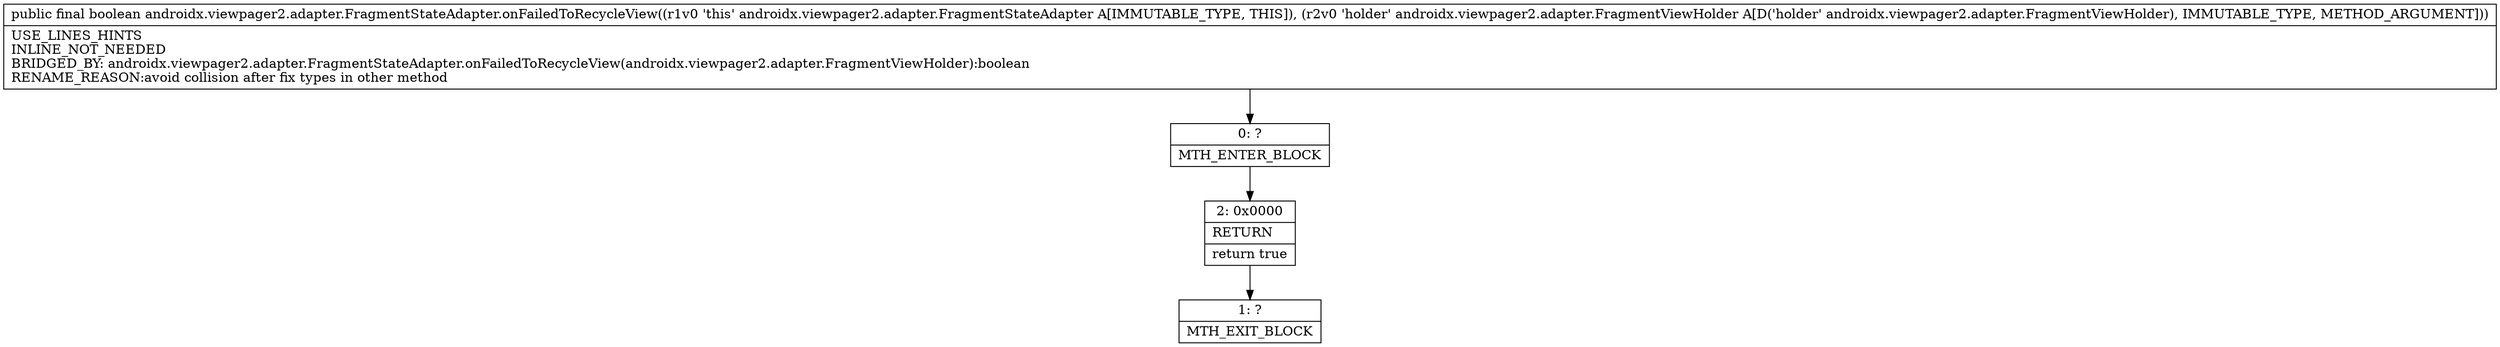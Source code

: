 digraph "CFG forandroidx.viewpager2.adapter.FragmentStateAdapter.onFailedToRecycleView(Landroidx\/viewpager2\/adapter\/FragmentViewHolder;)Z" {
Node_0 [shape=record,label="{0\:\ ?|MTH_ENTER_BLOCK\l}"];
Node_2 [shape=record,label="{2\:\ 0x0000|RETURN\l|return true\l}"];
Node_1 [shape=record,label="{1\:\ ?|MTH_EXIT_BLOCK\l}"];
MethodNode[shape=record,label="{public final boolean androidx.viewpager2.adapter.FragmentStateAdapter.onFailedToRecycleView((r1v0 'this' androidx.viewpager2.adapter.FragmentStateAdapter A[IMMUTABLE_TYPE, THIS]), (r2v0 'holder' androidx.viewpager2.adapter.FragmentViewHolder A[D('holder' androidx.viewpager2.adapter.FragmentViewHolder), IMMUTABLE_TYPE, METHOD_ARGUMENT]))  | USE_LINES_HINTS\lINLINE_NOT_NEEDED\lBRIDGED_BY: androidx.viewpager2.adapter.FragmentStateAdapter.onFailedToRecycleView(androidx.viewpager2.adapter.FragmentViewHolder):boolean\lRENAME_REASON:avoid collision after fix types in other method\l}"];
MethodNode -> Node_0;Node_0 -> Node_2;
Node_2 -> Node_1;
}


